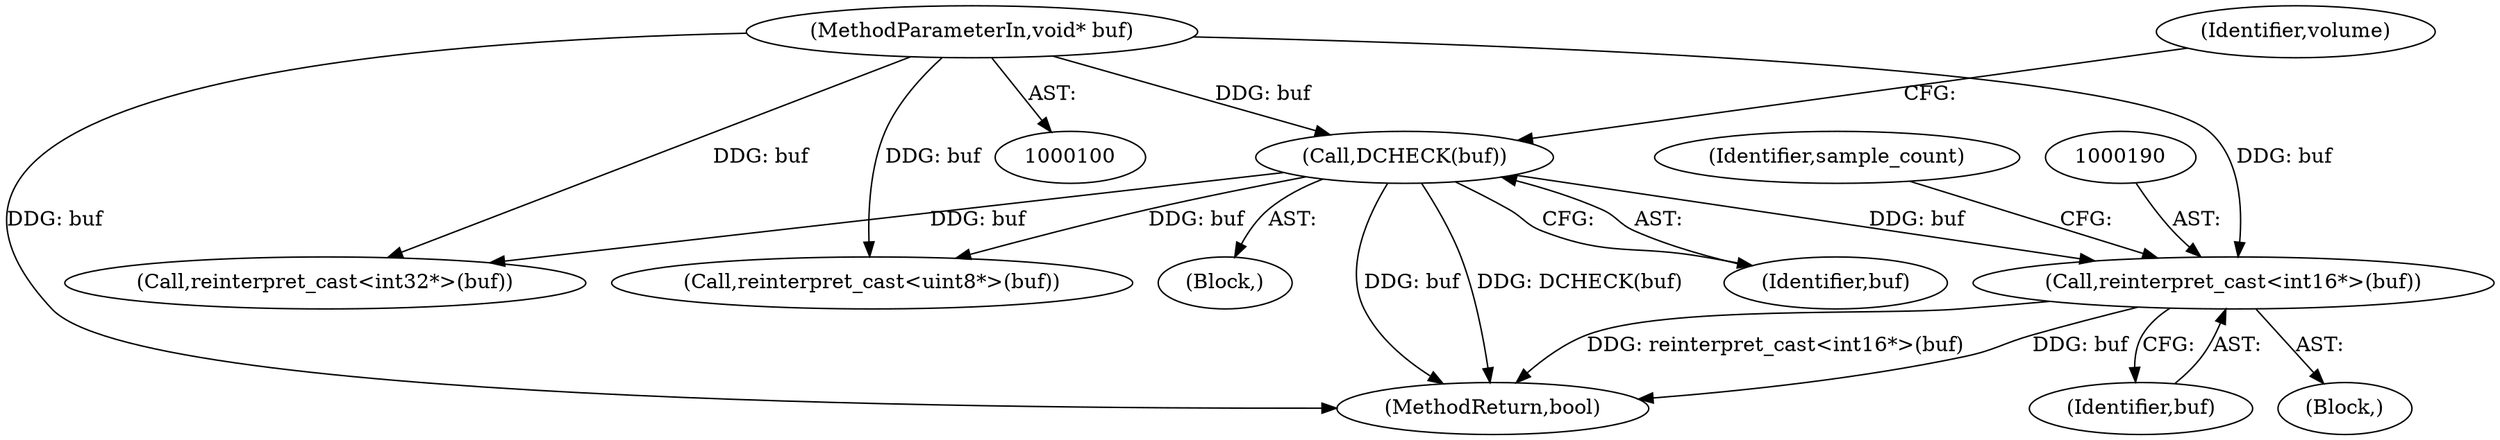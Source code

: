 digraph "0_Chrome_cfcce91cfc1a14a91a672ad0f052b86a5c1768a3_1@pointer" {
"1000189" [label="(Call,reinterpret_cast<int16*>(buf))"];
"1000107" [label="(Call,DCHECK(buf))"];
"1000101" [label="(MethodParameterIn,void* buf)"];
"1000101" [label="(MethodParameterIn,void* buf)"];
"1000189" [label="(Call,reinterpret_cast<int16*>(buf))"];
"1000191" [label="(Identifier,buf)"];
"1000230" [label="(MethodReturn,bool)"];
"1000108" [label="(Identifier,buf)"];
"1000112" [label="(Identifier,volume)"];
"1000188" [label="(Block,)"];
"1000193" [label="(Identifier,sample_count)"];
"1000218" [label="(Call,reinterpret_cast<int32*>(buf))"];
"1000106" [label="(Block,)"];
"1000159" [label="(Call,reinterpret_cast<uint8*>(buf))"];
"1000107" [label="(Call,DCHECK(buf))"];
"1000189" -> "1000188"  [label="AST: "];
"1000189" -> "1000191"  [label="CFG: "];
"1000190" -> "1000189"  [label="AST: "];
"1000191" -> "1000189"  [label="AST: "];
"1000193" -> "1000189"  [label="CFG: "];
"1000189" -> "1000230"  [label="DDG: reinterpret_cast<int16*>(buf)"];
"1000189" -> "1000230"  [label="DDG: buf"];
"1000107" -> "1000189"  [label="DDG: buf"];
"1000101" -> "1000189"  [label="DDG: buf"];
"1000107" -> "1000106"  [label="AST: "];
"1000107" -> "1000108"  [label="CFG: "];
"1000108" -> "1000107"  [label="AST: "];
"1000112" -> "1000107"  [label="CFG: "];
"1000107" -> "1000230"  [label="DDG: buf"];
"1000107" -> "1000230"  [label="DDG: DCHECK(buf)"];
"1000101" -> "1000107"  [label="DDG: buf"];
"1000107" -> "1000159"  [label="DDG: buf"];
"1000107" -> "1000218"  [label="DDG: buf"];
"1000101" -> "1000100"  [label="AST: "];
"1000101" -> "1000230"  [label="DDG: buf"];
"1000101" -> "1000159"  [label="DDG: buf"];
"1000101" -> "1000218"  [label="DDG: buf"];
}
